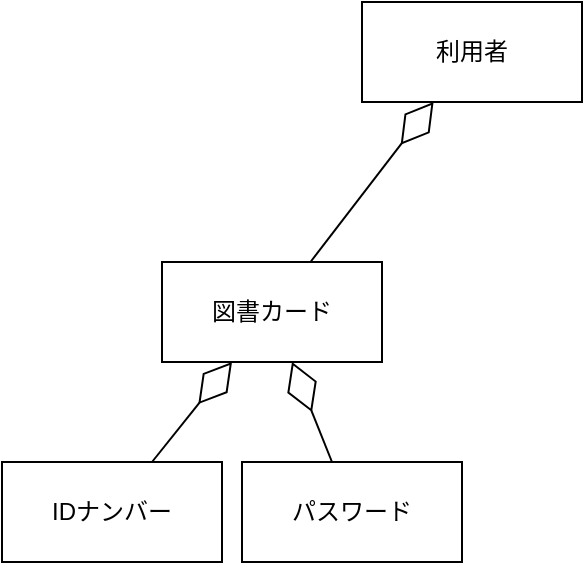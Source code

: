<mxfile version="28.2.0">
  <diagram name="ページ1" id="VaBDuXFIlfoPfYSvBV-1">
    <mxGraphModel dx="873" dy="501" grid="1" gridSize="10" guides="1" tooltips="1" connect="1" arrows="1" fold="1" page="1" pageScale="1" pageWidth="1000" pageHeight="1500" math="0" shadow="0">
      <root>
        <mxCell id="0" />
        <mxCell id="1" parent="0" />
        <mxCell id="3B-Z6e89-FGcA48uaAxL-1" value="利用者" style="html=1;whiteSpace=wrap;" vertex="1" parent="1">
          <mxGeometry x="250" y="760" width="110" height="50" as="geometry" />
        </mxCell>
        <mxCell id="3B-Z6e89-FGcA48uaAxL-2" value="図書カード" style="html=1;whiteSpace=wrap;" vertex="1" parent="1">
          <mxGeometry x="150" y="890" width="110" height="50" as="geometry" />
        </mxCell>
        <mxCell id="3B-Z6e89-FGcA48uaAxL-3" value="" style="endArrow=diamondThin;endFill=0;endSize=24;html=1;rounded=0;" edge="1" parent="1" source="3B-Z6e89-FGcA48uaAxL-2" target="3B-Z6e89-FGcA48uaAxL-1">
          <mxGeometry width="160" relative="1" as="geometry">
            <mxPoint x="470" y="930" as="sourcePoint" />
            <mxPoint x="630" y="930" as="targetPoint" />
          </mxGeometry>
        </mxCell>
        <mxCell id="3B-Z6e89-FGcA48uaAxL-19" value="IDナンバー" style="html=1;whiteSpace=wrap;" vertex="1" parent="1">
          <mxGeometry x="70" y="990" width="110" height="50" as="geometry" />
        </mxCell>
        <mxCell id="3B-Z6e89-FGcA48uaAxL-20" value="パスワード" style="html=1;whiteSpace=wrap;" vertex="1" parent="1">
          <mxGeometry x="190" y="990" width="110" height="50" as="geometry" />
        </mxCell>
        <mxCell id="3B-Z6e89-FGcA48uaAxL-21" value="" style="endArrow=diamondThin;endFill=0;endSize=24;html=1;rounded=0;" edge="1" parent="1" source="3B-Z6e89-FGcA48uaAxL-19" target="3B-Z6e89-FGcA48uaAxL-2">
          <mxGeometry width="160" relative="1" as="geometry">
            <mxPoint x="280" y="870" as="sourcePoint" />
            <mxPoint x="440" y="870" as="targetPoint" />
          </mxGeometry>
        </mxCell>
        <mxCell id="3B-Z6e89-FGcA48uaAxL-22" value="" style="endArrow=diamondThin;endFill=0;endSize=24;html=1;rounded=0;" edge="1" parent="1" source="3B-Z6e89-FGcA48uaAxL-20" target="3B-Z6e89-FGcA48uaAxL-2">
          <mxGeometry width="160" relative="1" as="geometry">
            <mxPoint x="280" y="1010" as="sourcePoint" />
            <mxPoint x="320" y="950" as="targetPoint" />
          </mxGeometry>
        </mxCell>
      </root>
    </mxGraphModel>
  </diagram>
</mxfile>

